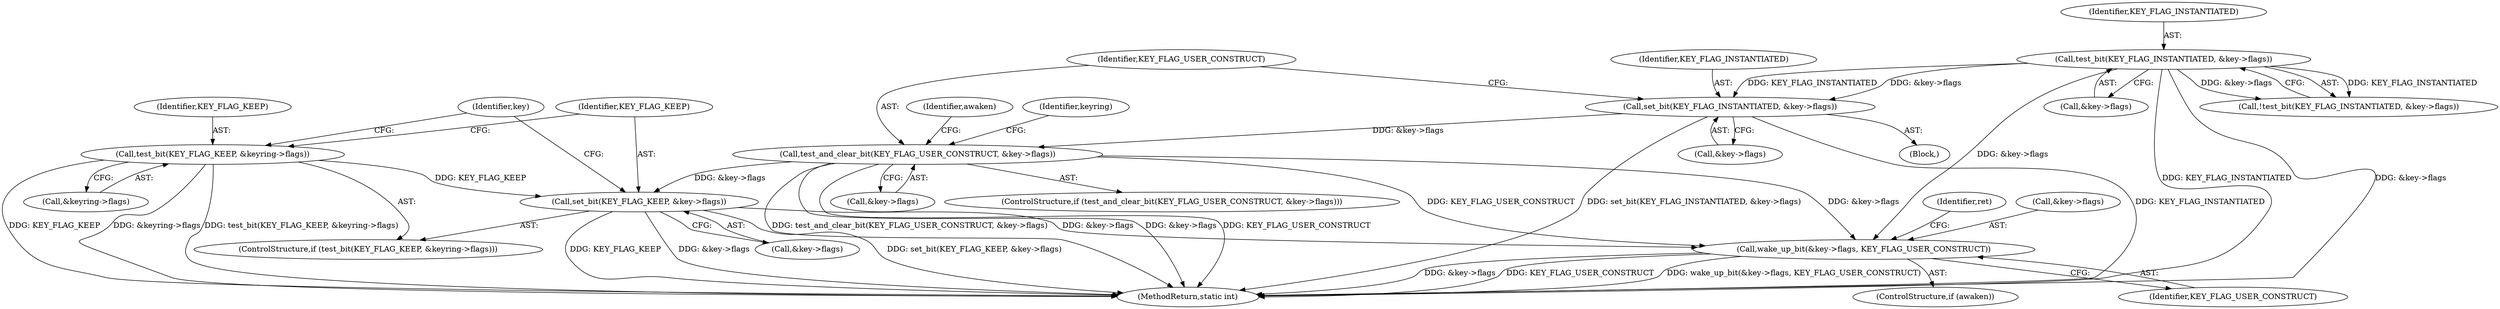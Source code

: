 digraph "0_linux_363b02dab09b3226f3bd1420dad9c72b79a42a76_4@pointer" {
"1000181" [label="(Call,set_bit(KEY_FLAG_KEEP, &key->flags))"];
"1000175" [label="(Call,test_bit(KEY_FLAG_KEEP, &keyring->flags))"];
"1000162" [label="(Call,test_and_clear_bit(KEY_FLAG_USER_CONSTRUCT, &key->flags))"];
"1000155" [label="(Call,set_bit(KEY_FLAG_INSTANTIATED, &key->flags))"];
"1000131" [label="(Call,test_bit(KEY_FLAG_INSTANTIATED, &key->flags))"];
"1000219" [label="(Call,wake_up_bit(&key->flags, KEY_FLAG_USER_CONSTRUCT))"];
"1000226" [label="(Identifier,ret)"];
"1000130" [label="(Call,!test_bit(KEY_FLAG_INSTANTIATED, &key->flags))"];
"1000220" [label="(Call,&key->flags)"];
"1000219" [label="(Call,wake_up_bit(&key->flags, KEY_FLAG_USER_CONSTRUCT))"];
"1000182" [label="(Identifier,KEY_FLAG_KEEP)"];
"1000163" [label="(Identifier,KEY_FLAG_USER_CONSTRUCT)"];
"1000157" [label="(Call,&key->flags)"];
"1000174" [label="(ControlStructure,if (test_bit(KEY_FLAG_KEEP, &keyring->flags)))"];
"1000133" [label="(Call,&key->flags)"];
"1000147" [label="(Block,)"];
"1000176" [label="(Identifier,KEY_FLAG_KEEP)"];
"1000156" [label="(Identifier,KEY_FLAG_INSTANTIATED)"];
"1000131" [label="(Call,test_bit(KEY_FLAG_INSTANTIATED, &key->flags))"];
"1000227" [label="(MethodReturn,static int)"];
"1000175" [label="(Call,test_bit(KEY_FLAG_KEEP, &keyring->flags))"];
"1000172" [label="(Identifier,keyring)"];
"1000224" [label="(Identifier,KEY_FLAG_USER_CONSTRUCT)"];
"1000161" [label="(ControlStructure,if (test_and_clear_bit(KEY_FLAG_USER_CONSTRUCT, &key->flags)))"];
"1000183" [label="(Call,&key->flags)"];
"1000217" [label="(ControlStructure,if (awaken))"];
"1000181" [label="(Call,set_bit(KEY_FLAG_KEEP, &key->flags))"];
"1000177" [label="(Call,&keyring->flags)"];
"1000155" [label="(Call,set_bit(KEY_FLAG_INSTANTIATED, &key->flags))"];
"1000169" [label="(Identifier,awaken)"];
"1000164" [label="(Call,&key->flags)"];
"1000162" [label="(Call,test_and_clear_bit(KEY_FLAG_USER_CONSTRUCT, &key->flags))"];
"1000132" [label="(Identifier,KEY_FLAG_INSTANTIATED)"];
"1000188" [label="(Identifier,key)"];
"1000181" -> "1000174"  [label="AST: "];
"1000181" -> "1000183"  [label="CFG: "];
"1000182" -> "1000181"  [label="AST: "];
"1000183" -> "1000181"  [label="AST: "];
"1000188" -> "1000181"  [label="CFG: "];
"1000181" -> "1000227"  [label="DDG: set_bit(KEY_FLAG_KEEP, &key->flags)"];
"1000181" -> "1000227"  [label="DDG: KEY_FLAG_KEEP"];
"1000181" -> "1000227"  [label="DDG: &key->flags"];
"1000175" -> "1000181"  [label="DDG: KEY_FLAG_KEEP"];
"1000162" -> "1000181"  [label="DDG: &key->flags"];
"1000181" -> "1000219"  [label="DDG: &key->flags"];
"1000175" -> "1000174"  [label="AST: "];
"1000175" -> "1000177"  [label="CFG: "];
"1000176" -> "1000175"  [label="AST: "];
"1000177" -> "1000175"  [label="AST: "];
"1000182" -> "1000175"  [label="CFG: "];
"1000188" -> "1000175"  [label="CFG: "];
"1000175" -> "1000227"  [label="DDG: KEY_FLAG_KEEP"];
"1000175" -> "1000227"  [label="DDG: &keyring->flags"];
"1000175" -> "1000227"  [label="DDG: test_bit(KEY_FLAG_KEEP, &keyring->flags)"];
"1000162" -> "1000161"  [label="AST: "];
"1000162" -> "1000164"  [label="CFG: "];
"1000163" -> "1000162"  [label="AST: "];
"1000164" -> "1000162"  [label="AST: "];
"1000169" -> "1000162"  [label="CFG: "];
"1000172" -> "1000162"  [label="CFG: "];
"1000162" -> "1000227"  [label="DDG: &key->flags"];
"1000162" -> "1000227"  [label="DDG: KEY_FLAG_USER_CONSTRUCT"];
"1000162" -> "1000227"  [label="DDG: test_and_clear_bit(KEY_FLAG_USER_CONSTRUCT, &key->flags)"];
"1000155" -> "1000162"  [label="DDG: &key->flags"];
"1000162" -> "1000219"  [label="DDG: &key->flags"];
"1000162" -> "1000219"  [label="DDG: KEY_FLAG_USER_CONSTRUCT"];
"1000155" -> "1000147"  [label="AST: "];
"1000155" -> "1000157"  [label="CFG: "];
"1000156" -> "1000155"  [label="AST: "];
"1000157" -> "1000155"  [label="AST: "];
"1000163" -> "1000155"  [label="CFG: "];
"1000155" -> "1000227"  [label="DDG: set_bit(KEY_FLAG_INSTANTIATED, &key->flags)"];
"1000155" -> "1000227"  [label="DDG: KEY_FLAG_INSTANTIATED"];
"1000131" -> "1000155"  [label="DDG: KEY_FLAG_INSTANTIATED"];
"1000131" -> "1000155"  [label="DDG: &key->flags"];
"1000131" -> "1000130"  [label="AST: "];
"1000131" -> "1000133"  [label="CFG: "];
"1000132" -> "1000131"  [label="AST: "];
"1000133" -> "1000131"  [label="AST: "];
"1000130" -> "1000131"  [label="CFG: "];
"1000131" -> "1000227"  [label="DDG: &key->flags"];
"1000131" -> "1000227"  [label="DDG: KEY_FLAG_INSTANTIATED"];
"1000131" -> "1000130"  [label="DDG: KEY_FLAG_INSTANTIATED"];
"1000131" -> "1000130"  [label="DDG: &key->flags"];
"1000131" -> "1000219"  [label="DDG: &key->flags"];
"1000219" -> "1000217"  [label="AST: "];
"1000219" -> "1000224"  [label="CFG: "];
"1000220" -> "1000219"  [label="AST: "];
"1000224" -> "1000219"  [label="AST: "];
"1000226" -> "1000219"  [label="CFG: "];
"1000219" -> "1000227"  [label="DDG: wake_up_bit(&key->flags, KEY_FLAG_USER_CONSTRUCT)"];
"1000219" -> "1000227"  [label="DDG: &key->flags"];
"1000219" -> "1000227"  [label="DDG: KEY_FLAG_USER_CONSTRUCT"];
}
